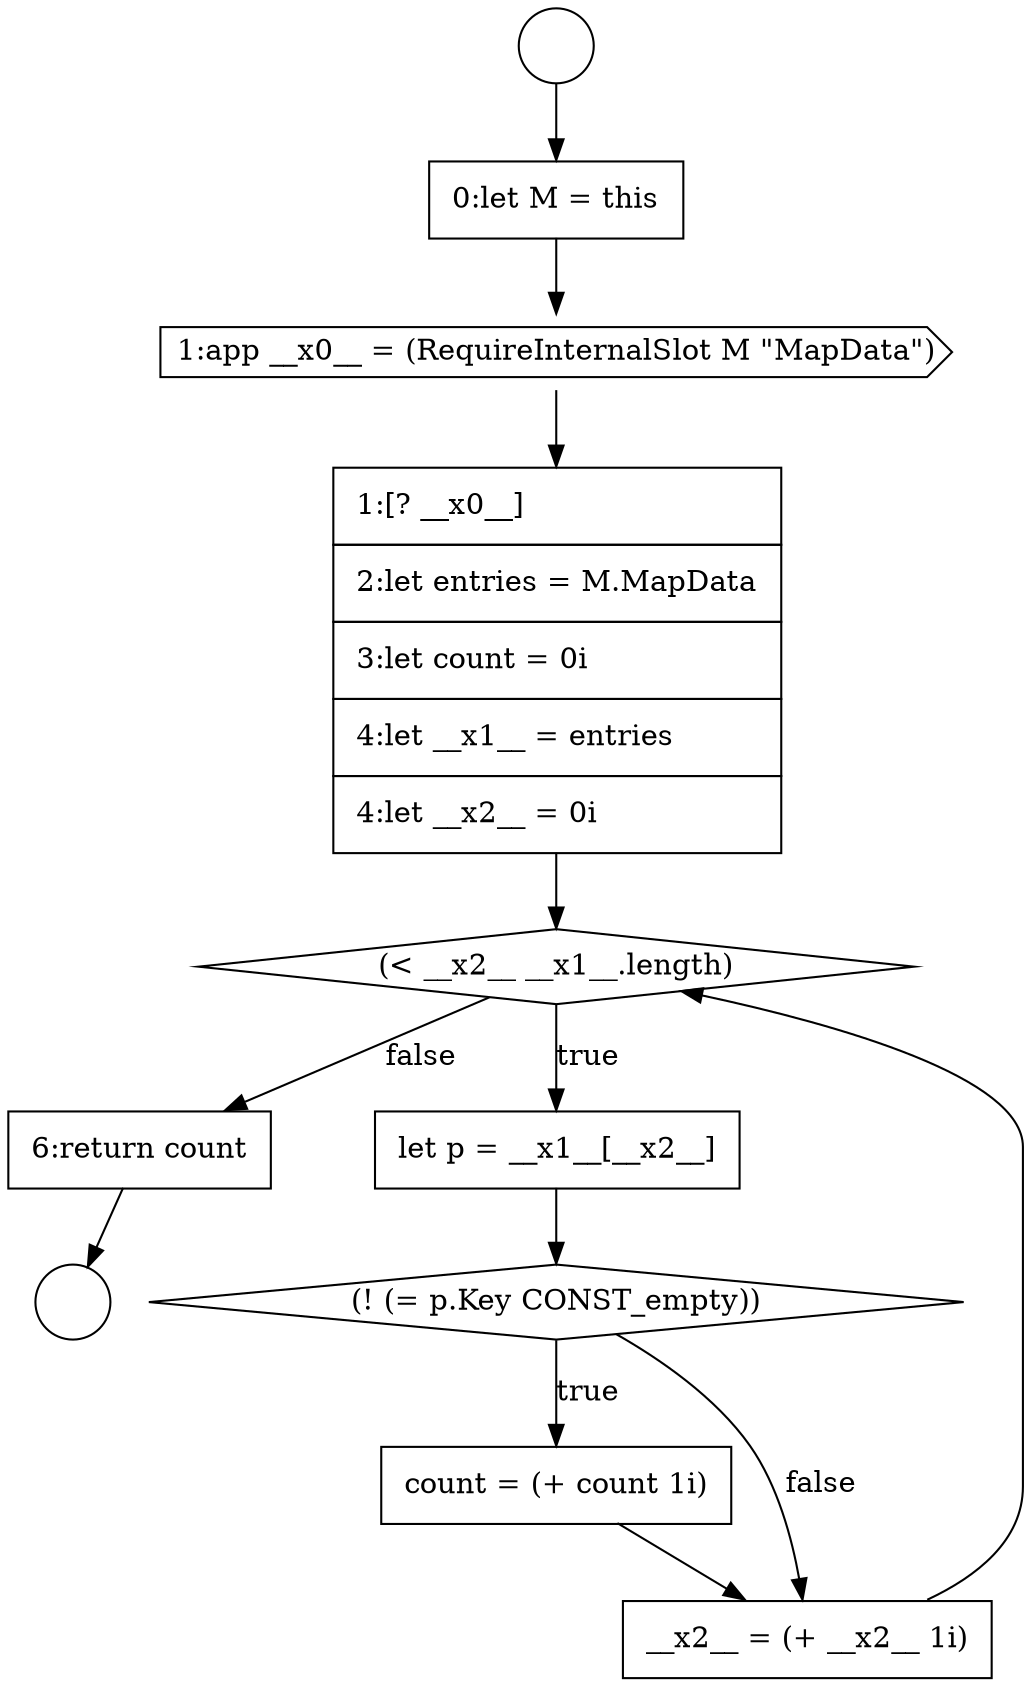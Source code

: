 digraph {
  node17132 [shape=circle label=" " color="black" fillcolor="white" style=filled]
  node17136 [shape=diamond, label=<<font color="black">(&lt; __x2__ __x1__.length)</font>> color="black" fillcolor="white" style=filled]
  node17139 [shape=none, margin=0, label=<<font color="black">
    <table border="0" cellborder="1" cellspacing="0" cellpadding="10">
      <tr><td align="left">count = (+ count 1i)</td></tr>
    </table>
  </font>> color="black" fillcolor="white" style=filled]
  node17133 [shape=none, margin=0, label=<<font color="black">
    <table border="0" cellborder="1" cellspacing="0" cellpadding="10">
      <tr><td align="left">0:let M = this</td></tr>
    </table>
  </font>> color="black" fillcolor="white" style=filled]
  node17138 [shape=diamond, label=<<font color="black">(! (= p.Key CONST_empty))</font>> color="black" fillcolor="white" style=filled]
  node17141 [shape=none, margin=0, label=<<font color="black">
    <table border="0" cellborder="1" cellspacing="0" cellpadding="10">
      <tr><td align="left">6:return count</td></tr>
    </table>
  </font>> color="black" fillcolor="white" style=filled]
  node17137 [shape=none, margin=0, label=<<font color="black">
    <table border="0" cellborder="1" cellspacing="0" cellpadding="10">
      <tr><td align="left">let p = __x1__[__x2__]</td></tr>
    </table>
  </font>> color="black" fillcolor="white" style=filled]
  node17134 [shape=cds, label=<<font color="black">1:app __x0__ = (RequireInternalSlot M &quot;MapData&quot;)</font>> color="black" fillcolor="white" style=filled]
  node17131 [shape=circle label=" " color="black" fillcolor="white" style=filled]
  node17140 [shape=none, margin=0, label=<<font color="black">
    <table border="0" cellborder="1" cellspacing="0" cellpadding="10">
      <tr><td align="left">__x2__ = (+ __x2__ 1i)</td></tr>
    </table>
  </font>> color="black" fillcolor="white" style=filled]
  node17135 [shape=none, margin=0, label=<<font color="black">
    <table border="0" cellborder="1" cellspacing="0" cellpadding="10">
      <tr><td align="left">1:[? __x0__]</td></tr>
      <tr><td align="left">2:let entries = M.MapData</td></tr>
      <tr><td align="left">3:let count = 0i</td></tr>
      <tr><td align="left">4:let __x1__ = entries</td></tr>
      <tr><td align="left">4:let __x2__ = 0i</td></tr>
    </table>
  </font>> color="black" fillcolor="white" style=filled]
  node17135 -> node17136 [ color="black"]
  node17131 -> node17133 [ color="black"]
  node17141 -> node17132 [ color="black"]
  node17140 -> node17136 [ color="black"]
  node17133 -> node17134 [ color="black"]
  node17136 -> node17137 [label=<<font color="black">true</font>> color="black"]
  node17136 -> node17141 [label=<<font color="black">false</font>> color="black"]
  node17137 -> node17138 [ color="black"]
  node17134 -> node17135 [ color="black"]
  node17139 -> node17140 [ color="black"]
  node17138 -> node17139 [label=<<font color="black">true</font>> color="black"]
  node17138 -> node17140 [label=<<font color="black">false</font>> color="black"]
}
